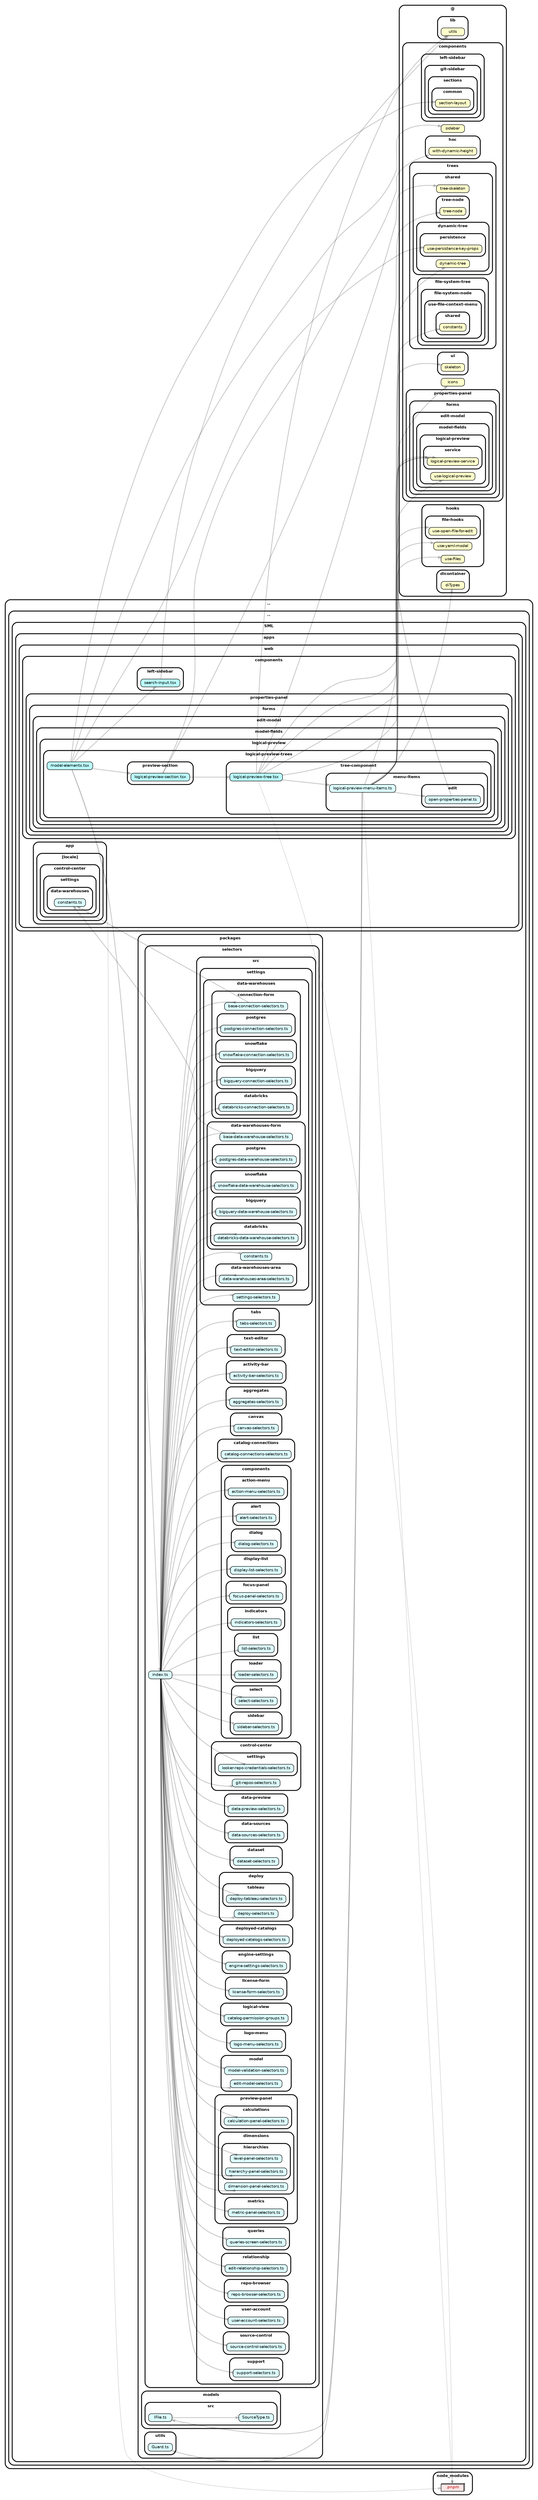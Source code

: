 strict digraph "dependency-cruiser output"{
    rankdir="LR" splines="true" overlap="false" nodesep="0.16" ranksep="0.18" fontname="Helvetica-bold" fontsize="9" style="rounded,bold,filled" fillcolor="#ffffff" compound="true"
    node [shape="box" style="rounded, filled" height="0.2" color="black" fillcolor="#ffffcc" fontcolor="black" fontname="Helvetica" fontsize="9"]
    edge [arrowhead="normal" arrowsize="0.6" penwidth="2.0" color="#00000033" fontname="Helvetica" fontsize="9"]

    subgraph "cluster_.." {label=".." subgraph "cluster_../.." {label=".." subgraph "cluster_../../SML" {label="SML" subgraph "cluster_../../SML/apps" {label="apps" subgraph "cluster_../../SML/apps/web" {label="web" subgraph "cluster_../../SML/apps/web/app" {label="app" subgraph "cluster_../../SML/apps/web/app/[locale]" {label="[locale]" subgraph "cluster_../../SML/apps/web/app/[locale]/control-center" {label="control-center" subgraph "cluster_../../SML/apps/web/app/[locale]/control-center/settings" {label="settings" subgraph "cluster_../../SML/apps/web/app/[locale]/control-center/settings/data-warehouses" {label="data-warehouses" "../../SML/apps/web/app/[locale]/control-center/settings/data-warehouses/constants.ts" [label=<constants.ts> tooltip="constants.ts" URL="../../SML/apps/web/app/[locale]/control-center/settings/data-warehouses/constants.ts" fillcolor="#ddfeff"] } } } } } } } } } }
    subgraph "cluster_.." {label=".." subgraph "cluster_../.." {label=".." subgraph "cluster_../../SML" {label="SML" subgraph "cluster_../../SML/apps" {label="apps" subgraph "cluster_../../SML/apps/web" {label="web" subgraph "cluster_../../SML/apps/web/components" {label="components" subgraph "cluster_../../SML/apps/web/components/left-sidebar" {label="left-sidebar" "../../SML/apps/web/components/left-sidebar/search-input.tsx" [label=<search-input.tsx> tooltip="search-input.tsx" URL="../../SML/apps/web/components/left-sidebar/search-input.tsx" fillcolor="#bbfeff"] } } } } } } }
    "../../SML/apps/web/components/left-sidebar/search-input.tsx" -> "@/lib/utils"
    subgraph "cluster_.." {label=".." subgraph "cluster_../.." {label=".." subgraph "cluster_../../SML" {label="SML" subgraph "cluster_../../SML/apps" {label="apps" subgraph "cluster_../../SML/apps/web" {label="web" subgraph "cluster_../../SML/apps/web/components" {label="components" subgraph "cluster_../../SML/apps/web/components/properties-panel" {label="properties-panel" subgraph "cluster_../../SML/apps/web/components/properties-panel/forms" {label="forms" subgraph "cluster_../../SML/apps/web/components/properties-panel/forms/edit-model" {label="edit-model" subgraph "cluster_../../SML/apps/web/components/properties-panel/forms/edit-model/model-fields" {label="model-fields" subgraph "cluster_../../SML/apps/web/components/properties-panel/forms/edit-model/model-fields/logical-preview" {label="logical-preview" subgraph "cluster_../../SML/apps/web/components/properties-panel/forms/edit-model/model-fields/logical-preview/logical-preview-trees" {label="logical-preview-trees" "../../SML/apps/web/components/properties-panel/forms/edit-model/model-fields/logical-preview/logical-preview-trees/model-elements.tsx" [label=<model-elements.tsx> tooltip="model-elements.tsx" URL="../../SML/apps/web/components/properties-panel/forms/edit-model/model-fields/logical-preview/logical-preview-trees/model-elements.tsx" fillcolor="#bbfeff"] } } } } } } } } } } } }
    "../../SML/apps/web/components/properties-panel/forms/edit-model/model-fields/logical-preview/logical-preview-trees/model-elements.tsx" -> "../../SML/apps/web/components/left-sidebar/search-input.tsx"
    "../../SML/apps/web/components/properties-panel/forms/edit-model/model-fields/logical-preview/logical-preview-trees/model-elements.tsx" -> "../../SML/apps/web/components/properties-panel/forms/edit-model/model-fields/logical-preview/logical-preview-trees/preview-section/logical-preview-section.tsx"
    "../../SML/apps/web/components/properties-panel/forms/edit-model/model-fields/logical-preview/logical-preview-trees/model-elements.tsx" -> "@/components/left-sidebar/git-sidebar/sections/common/section-layout"
    "../../SML/apps/web/components/properties-panel/forms/edit-model/model-fields/logical-preview/logical-preview-trees/model-elements.tsx" -> "@/components/sidebar"
    "../../SML/apps/web/components/properties-panel/forms/edit-model/model-fields/logical-preview/logical-preview-trees/model-elements.tsx" -> "@/components/trees/shared/dynamic-tree/persistence/use-persistence-key-props"
    "../../SML/apps/web/components/properties-panel/forms/edit-model/model-fields/logical-preview/logical-preview-trees/model-elements.tsx" -> "node_modules/.pnpm" [penwidth="1.0"]
    "../../SML/apps/web/components/properties-panel/forms/edit-model/model-fields/logical-preview/logical-preview-trees/model-elements.tsx" -> "../../SML/packages/selectors/index.ts"
    subgraph "cluster_.." {label=".." subgraph "cluster_../.." {label=".." subgraph "cluster_../../SML" {label="SML" subgraph "cluster_../../SML/apps" {label="apps" subgraph "cluster_../../SML/apps/web" {label="web" subgraph "cluster_../../SML/apps/web/components" {label="components" subgraph "cluster_../../SML/apps/web/components/properties-panel" {label="properties-panel" subgraph "cluster_../../SML/apps/web/components/properties-panel/forms" {label="forms" subgraph "cluster_../../SML/apps/web/components/properties-panel/forms/edit-model" {label="edit-model" subgraph "cluster_../../SML/apps/web/components/properties-panel/forms/edit-model/model-fields" {label="model-fields" subgraph "cluster_../../SML/apps/web/components/properties-panel/forms/edit-model/model-fields/logical-preview" {label="logical-preview" subgraph "cluster_../../SML/apps/web/components/properties-panel/forms/edit-model/model-fields/logical-preview/logical-preview-trees" {label="logical-preview-trees" subgraph "cluster_../../SML/apps/web/components/properties-panel/forms/edit-model/model-fields/logical-preview/logical-preview-trees/preview-section" {label="preview-section" "../../SML/apps/web/components/properties-panel/forms/edit-model/model-fields/logical-preview/logical-preview-trees/preview-section/logical-preview-section.tsx" [label=<logical-preview-section.tsx> tooltip="logical-preview-section.tsx" URL="../../SML/apps/web/components/properties-panel/forms/edit-model/model-fields/logical-preview/logical-preview-trees/preview-section/logical-preview-section.tsx" fillcolor="#bbfeff"] } } } } } } } } } } } } }
    "../../SML/apps/web/components/properties-panel/forms/edit-model/model-fields/logical-preview/logical-preview-trees/preview-section/logical-preview-section.tsx" -> "../../SML/apps/web/components/properties-panel/forms/edit-model/model-fields/logical-preview/logical-preview-trees/tree-component/logical-preview-tree.tsx"
    "../../SML/apps/web/components/properties-panel/forms/edit-model/model-fields/logical-preview/logical-preview-trees/preview-section/logical-preview-section.tsx" -> "@/components/hoc/with-dynamic-height"
    "../../SML/apps/web/components/properties-panel/forms/edit-model/model-fields/logical-preview/logical-preview-trees/preview-section/logical-preview-section.tsx" -> "@/components/trees/shared/tree-skeleton"
    subgraph "cluster_.." {label=".." subgraph "cluster_../.." {label=".." subgraph "cluster_../../SML" {label="SML" subgraph "cluster_../../SML/apps" {label="apps" subgraph "cluster_../../SML/apps/web" {label="web" subgraph "cluster_../../SML/apps/web/components" {label="components" subgraph "cluster_../../SML/apps/web/components/properties-panel" {label="properties-panel" subgraph "cluster_../../SML/apps/web/components/properties-panel/forms" {label="forms" subgraph "cluster_../../SML/apps/web/components/properties-panel/forms/edit-model" {label="edit-model" subgraph "cluster_../../SML/apps/web/components/properties-panel/forms/edit-model/model-fields" {label="model-fields" subgraph "cluster_../../SML/apps/web/components/properties-panel/forms/edit-model/model-fields/logical-preview" {label="logical-preview" subgraph "cluster_../../SML/apps/web/components/properties-panel/forms/edit-model/model-fields/logical-preview/logical-preview-trees" {label="logical-preview-trees" subgraph "cluster_../../SML/apps/web/components/properties-panel/forms/edit-model/model-fields/logical-preview/logical-preview-trees/tree-component" {label="tree-component" "../../SML/apps/web/components/properties-panel/forms/edit-model/model-fields/logical-preview/logical-preview-trees/tree-component/logical-preview-tree.tsx" [label=<logical-preview-tree.tsx> tooltip="logical-preview-tree.tsx" URL="../../SML/apps/web/components/properties-panel/forms/edit-model/model-fields/logical-preview/logical-preview-trees/tree-component/logical-preview-tree.tsx" fillcolor="#bbfeff"] } } } } } } } } } } } } }
    "../../SML/apps/web/components/properties-panel/forms/edit-model/model-fields/logical-preview/logical-preview-trees/tree-component/logical-preview-tree.tsx" -> "../../SML/apps/web/components/properties-panel/forms/edit-model/model-fields/logical-preview/logical-preview-trees/tree-component/menu-items/logical-preview-menu-items.ts"
    "../../SML/apps/web/components/properties-panel/forms/edit-model/model-fields/logical-preview/logical-preview-trees/tree-component/logical-preview-tree.tsx" -> "@/components/icons"
    "../../SML/apps/web/components/properties-panel/forms/edit-model/model-fields/logical-preview/logical-preview-trees/tree-component/logical-preview-tree.tsx" -> "@/components/properties-panel/forms/edit-model/model-fields/logical-preview/service/logical-preview-service"
    "../../SML/apps/web/components/properties-panel/forms/edit-model/model-fields/logical-preview/logical-preview-trees/tree-component/logical-preview-tree.tsx" -> "@/components/trees/shared/dynamic-tree/dynamic-tree"
    "../../SML/apps/web/components/properties-panel/forms/edit-model/model-fields/logical-preview/logical-preview-trees/tree-component/logical-preview-tree.tsx" -> "@/components/trees/shared/tree-node/tree-node"
    "../../SML/apps/web/components/properties-panel/forms/edit-model/model-fields/logical-preview/logical-preview-trees/tree-component/logical-preview-tree.tsx" -> "@/components/ui/skeleton"
    "../../SML/apps/web/components/properties-panel/forms/edit-model/model-fields/logical-preview/logical-preview-trees/tree-component/logical-preview-tree.tsx" -> "@/lib/utils"
    "../../SML/apps/web/components/properties-panel/forms/edit-model/model-fields/logical-preview/logical-preview-trees/tree-component/logical-preview-tree.tsx" -> "node_modules/.pnpm" [penwidth="1.0"]
    subgraph "cluster_.." {label=".." subgraph "cluster_../.." {label=".." subgraph "cluster_../../SML" {label="SML" subgraph "cluster_../../SML/apps" {label="apps" subgraph "cluster_../../SML/apps/web" {label="web" subgraph "cluster_../../SML/apps/web/components" {label="components" subgraph "cluster_../../SML/apps/web/components/properties-panel" {label="properties-panel" subgraph "cluster_../../SML/apps/web/components/properties-panel/forms" {label="forms" subgraph "cluster_../../SML/apps/web/components/properties-panel/forms/edit-model" {label="edit-model" subgraph "cluster_../../SML/apps/web/components/properties-panel/forms/edit-model/model-fields" {label="model-fields" subgraph "cluster_../../SML/apps/web/components/properties-panel/forms/edit-model/model-fields/logical-preview" {label="logical-preview" subgraph "cluster_../../SML/apps/web/components/properties-panel/forms/edit-model/model-fields/logical-preview/logical-preview-trees" {label="logical-preview-trees" subgraph "cluster_../../SML/apps/web/components/properties-panel/forms/edit-model/model-fields/logical-preview/logical-preview-trees/tree-component" {label="tree-component" subgraph "cluster_../../SML/apps/web/components/properties-panel/forms/edit-model/model-fields/logical-preview/logical-preview-trees/tree-component/menu-items" {label="menu-items" subgraph "cluster_../../SML/apps/web/components/properties-panel/forms/edit-model/model-fields/logical-preview/logical-preview-trees/tree-component/menu-items/edit" {label="edit" "../../SML/apps/web/components/properties-panel/forms/edit-model/model-fields/logical-preview/logical-preview-trees/tree-component/menu-items/edit/open-properties-panel.ts" [label=<open-properties-panel.ts> tooltip="open-properties-panel.ts" URL="../../SML/apps/web/components/properties-panel/forms/edit-model/model-fields/logical-preview/logical-preview-trees/tree-component/menu-items/edit/open-properties-panel.ts" fillcolor="#ddfeff"] } } } } } } } } } } } } } } }
    "../../SML/apps/web/components/properties-panel/forms/edit-model/model-fields/logical-preview/logical-preview-trees/tree-component/menu-items/edit/open-properties-panel.ts" -> "@/components/properties-panel/forms/edit-model/model-fields/logical-preview/service/logical-preview-service"
    subgraph "cluster_.." {label=".." subgraph "cluster_../.." {label=".." subgraph "cluster_../../SML" {label="SML" subgraph "cluster_../../SML/apps" {label="apps" subgraph "cluster_../../SML/apps/web" {label="web" subgraph "cluster_../../SML/apps/web/components" {label="components" subgraph "cluster_../../SML/apps/web/components/properties-panel" {label="properties-panel" subgraph "cluster_../../SML/apps/web/components/properties-panel/forms" {label="forms" subgraph "cluster_../../SML/apps/web/components/properties-panel/forms/edit-model" {label="edit-model" subgraph "cluster_../../SML/apps/web/components/properties-panel/forms/edit-model/model-fields" {label="model-fields" subgraph "cluster_../../SML/apps/web/components/properties-panel/forms/edit-model/model-fields/logical-preview" {label="logical-preview" subgraph "cluster_../../SML/apps/web/components/properties-panel/forms/edit-model/model-fields/logical-preview/logical-preview-trees" {label="logical-preview-trees" subgraph "cluster_../../SML/apps/web/components/properties-panel/forms/edit-model/model-fields/logical-preview/logical-preview-trees/tree-component" {label="tree-component" subgraph "cluster_../../SML/apps/web/components/properties-panel/forms/edit-model/model-fields/logical-preview/logical-preview-trees/tree-component/menu-items" {label="menu-items" "../../SML/apps/web/components/properties-panel/forms/edit-model/model-fields/logical-preview/logical-preview-trees/tree-component/menu-items/logical-preview-menu-items.ts" [label=<logical-preview-menu-items.ts> tooltip="logical-preview-menu-items.ts" URL="../../SML/apps/web/components/properties-panel/forms/edit-model/model-fields/logical-preview/logical-preview-trees/tree-component/menu-items/logical-preview-menu-items.ts" fillcolor="#ddfeff"] } } } } } } } } } } } } } }
    "../../SML/apps/web/components/properties-panel/forms/edit-model/model-fields/logical-preview/logical-preview-trees/tree-component/menu-items/logical-preview-menu-items.ts" -> "../../SML/apps/web/components/properties-panel/forms/edit-model/model-fields/logical-preview/logical-preview-trees/tree-component/menu-items/edit/open-properties-panel.ts"
    "../../SML/apps/web/components/properties-panel/forms/edit-model/model-fields/logical-preview/logical-preview-trees/tree-component/menu-items/logical-preview-menu-items.ts" -> "@/components/properties-panel/forms/edit-model/model-fields/logical-preview/service/logical-preview-service"
    "../../SML/apps/web/components/properties-panel/forms/edit-model/model-fields/logical-preview/logical-preview-trees/tree-component/menu-items/logical-preview-menu-items.ts" -> "@/components/properties-panel/forms/edit-model/model-fields/logical-preview/use-logical-preview"
    "../../SML/apps/web/components/properties-panel/forms/edit-model/model-fields/logical-preview/logical-preview-trees/tree-component/menu-items/logical-preview-menu-items.ts" -> "@/components/trees/file-system-tree/file-system-node/use-file-context-menu/shared/constants"
    "../../SML/apps/web/components/properties-panel/forms/edit-model/model-fields/logical-preview/logical-preview-trees/tree-component/menu-items/logical-preview-menu-items.ts" -> "@/dicontainer/diTypes"
    "../../SML/apps/web/components/properties-panel/forms/edit-model/model-fields/logical-preview/logical-preview-trees/tree-component/menu-items/logical-preview-menu-items.ts" -> "@/hooks/file-hooks/use-open-file-for-edit"
    "../../SML/apps/web/components/properties-panel/forms/edit-model/model-fields/logical-preview/logical-preview-trees/tree-component/menu-items/logical-preview-menu-items.ts" -> "@/hooks/use-files"
    "../../SML/apps/web/components/properties-panel/forms/edit-model/model-fields/logical-preview/logical-preview-trees/tree-component/menu-items/logical-preview-menu-items.ts" -> "@/hooks/use-yaml-model"
    "../../SML/apps/web/components/properties-panel/forms/edit-model/model-fields/logical-preview/logical-preview-trees/tree-component/menu-items/logical-preview-menu-items.ts" -> "node_modules/.pnpm" [penwidth="1.0"]
    "../../SML/apps/web/components/properties-panel/forms/edit-model/model-fields/logical-preview/logical-preview-trees/tree-component/menu-items/logical-preview-menu-items.ts" -> "../../SML/packages/models/src/IFile.ts"
    "../../SML/apps/web/components/properties-panel/forms/edit-model/model-fields/logical-preview/logical-preview-trees/tree-component/menu-items/logical-preview-menu-items.ts" -> "../../SML/packages/utils/Guard.ts"
    subgraph "cluster_.." {label=".." subgraph "cluster_../.." {label=".." subgraph "cluster_../../SML" {label="SML" subgraph "cluster_../../SML/packages" {label="packages" subgraph "cluster_../../SML/packages/models" {label="models" subgraph "cluster_../../SML/packages/models/src" {label="src" "../../SML/packages/models/src/IFile.ts" [label=<IFile.ts> tooltip="IFile.ts" URL="../../SML/packages/models/src/IFile.ts" fillcolor="#ddfeff"] } } } } } }
    "../../SML/packages/models/src/IFile.ts" -> "../../SML/packages/models/src/SourceType.ts"
    subgraph "cluster_.." {label=".." subgraph "cluster_../.." {label=".." subgraph "cluster_../../SML" {label="SML" subgraph "cluster_../../SML/packages" {label="packages" subgraph "cluster_../../SML/packages/models" {label="models" subgraph "cluster_../../SML/packages/models/src" {label="src" "../../SML/packages/models/src/SourceType.ts" [label=<SourceType.ts> tooltip="SourceType.ts" URL="../../SML/packages/models/src/SourceType.ts" fillcolor="#ddfeff"] } } } } } }
    subgraph "cluster_.." {label=".." subgraph "cluster_../.." {label=".." subgraph "cluster_../../SML" {label="SML" subgraph "cluster_../../SML/packages" {label="packages" subgraph "cluster_../../SML/packages/selectors" {label="selectors" "../../SML/packages/selectors/index.ts" [label=<index.ts> tooltip="index.ts" URL="../../SML/packages/selectors/index.ts" fillcolor="#ddfeff"] } } } } }
    "../../SML/packages/selectors/index.ts" -> "../../SML/packages/selectors/src/activity-bar/activity-bar-selectors.ts" [arrowhead="inv"]
    "../../SML/packages/selectors/index.ts" -> "../../SML/packages/selectors/src/aggregates/aggregates-selectors.ts" [arrowhead="inv"]
    "../../SML/packages/selectors/index.ts" -> "../../SML/packages/selectors/src/canvas/canvas-selectors.ts" [arrowhead="inv"]
    "../../SML/packages/selectors/index.ts" -> "../../SML/packages/selectors/src/catalog-connections/catalog-connections-selectors.ts" [arrowhead="inv"]
    "../../SML/packages/selectors/index.ts" -> "../../SML/packages/selectors/src/components/action-menu/action-menu-selectors.ts" [arrowhead="inv"]
    "../../SML/packages/selectors/index.ts" -> "../../SML/packages/selectors/src/components/alert/alert-selectors.ts" [arrowhead="inv"]
    "../../SML/packages/selectors/index.ts" -> "../../SML/packages/selectors/src/components/dialog/dialog-selectors.ts" [arrowhead="inv"]
    "../../SML/packages/selectors/index.ts" -> "../../SML/packages/selectors/src/components/display-list/display-list-selectors.ts" [arrowhead="inv"]
    "../../SML/packages/selectors/index.ts" -> "../../SML/packages/selectors/src/components/focus-panel/focus-panel-selectors.ts" [arrowhead="inv"]
    "../../SML/packages/selectors/index.ts" -> "../../SML/packages/selectors/src/components/indicators/indicators-selectors.ts" [arrowhead="inv"]
    "../../SML/packages/selectors/index.ts" -> "../../SML/packages/selectors/src/components/list/list-selectors.ts" [arrowhead="inv"]
    "../../SML/packages/selectors/index.ts" -> "../../SML/packages/selectors/src/components/loader/loader-selectors.ts" [arrowhead="inv"]
    "../../SML/packages/selectors/index.ts" -> "../../SML/packages/selectors/src/components/select/select-selectors.ts" [arrowhead="inv"]
    "../../SML/packages/selectors/index.ts" -> "../../SML/packages/selectors/src/components/sidebar/sidebar-selectors.ts" [arrowhead="inv"]
    "../../SML/packages/selectors/index.ts" -> "../../SML/packages/selectors/src/control-center/git-repos-selectors.ts" [arrowhead="inv"]
    "../../SML/packages/selectors/index.ts" -> "../../SML/packages/selectors/src/control-center/settings/looker-repo-credentials-selectors.ts" [arrowhead="inv"]
    "../../SML/packages/selectors/index.ts" -> "../../SML/packages/selectors/src/data-preview/data-preview-selectors.ts" [arrowhead="inv"]
    "../../SML/packages/selectors/index.ts" -> "../../SML/packages/selectors/src/data-sources/data-sources-selectors.ts" [arrowhead="inv"]
    "../../SML/packages/selectors/index.ts" -> "../../SML/packages/selectors/src/dataset/dataset-selectors.ts" [arrowhead="inv"]
    "../../SML/packages/selectors/index.ts" -> "../../SML/packages/selectors/src/deploy/deploy-selectors.ts" [arrowhead="inv"]
    "../../SML/packages/selectors/index.ts" -> "../../SML/packages/selectors/src/deploy/tableau/deploy-tableau-selectors.ts" [arrowhead="inv"]
    "../../SML/packages/selectors/index.ts" -> "../../SML/packages/selectors/src/deployed-catalogs/deployed-catalogs-selectors.ts" [arrowhead="inv"]
    "../../SML/packages/selectors/index.ts" -> "../../SML/packages/selectors/src/engine-settings/engine-settings-selectors.ts" [arrowhead="inv"]
    "../../SML/packages/selectors/index.ts" -> "../../SML/packages/selectors/src/license-form/license-form-selectors.ts" [arrowhead="inv"]
    "../../SML/packages/selectors/index.ts" -> "../../SML/packages/selectors/src/logical-view/catalog-permission-groups.ts" [arrowhead="inv"]
    "../../SML/packages/selectors/index.ts" -> "../../SML/packages/selectors/src/logo-menu/logo-menu-selectors.ts" [arrowhead="inv"]
    "../../SML/packages/selectors/index.ts" -> "../../SML/packages/selectors/src/model/edit-model-selectors.ts" [arrowhead="inv"]
    "../../SML/packages/selectors/index.ts" -> "../../SML/packages/selectors/src/model/model-validation-selectors.ts" [arrowhead="inv"]
    "../../SML/packages/selectors/index.ts" -> "../../SML/packages/selectors/src/preview-panel/calculations/calculation-panel-selectors.ts" [arrowhead="inv"]
    "../../SML/packages/selectors/index.ts" -> "../../SML/packages/selectors/src/preview-panel/dimensions/dimension-panel-selectors.ts" [arrowhead="inv"]
    "../../SML/packages/selectors/index.ts" -> "../../SML/packages/selectors/src/preview-panel/dimensions/hierarchies/hierarchy-panel-selectors.ts" [arrowhead="inv"]
    "../../SML/packages/selectors/index.ts" -> "../../SML/packages/selectors/src/preview-panel/dimensions/hierarchies/level-panel-selectors.ts" [arrowhead="inv"]
    "../../SML/packages/selectors/index.ts" -> "../../SML/packages/selectors/src/preview-panel/metrics/metric-panel-selectors.ts" [arrowhead="inv"]
    "../../SML/packages/selectors/index.ts" -> "../../SML/packages/selectors/src/queries/queries-screen-selectors.ts" [arrowhead="inv"]
    "../../SML/packages/selectors/index.ts" -> "../../SML/packages/selectors/src/relationship/edit-relationship-selectors.ts" [arrowhead="inv"]
    "../../SML/packages/selectors/index.ts" -> "../../SML/packages/selectors/src/repo-browser/repo-browser-selectors.ts" [arrowhead="inv"]
    "../../SML/packages/selectors/index.ts" -> "../../SML/packages/selectors/src/settings/data-warehouses/connection-form/base-connection-selectors.ts" [arrowhead="inv"]
    "../../SML/packages/selectors/index.ts" -> "../../SML/packages/selectors/src/settings/data-warehouses/connection-form/bigquery/bigquery-connection-selectors.ts" [arrowhead="inv"]
    "../../SML/packages/selectors/index.ts" -> "../../SML/packages/selectors/src/settings/data-warehouses/connection-form/databricks/databricks-connection-selectors.ts" [arrowhead="inv"]
    "../../SML/packages/selectors/index.ts" -> "../../SML/packages/selectors/src/settings/data-warehouses/connection-form/postgres/postgres-connection-selectors.ts" [arrowhead="inv"]
    "../../SML/packages/selectors/index.ts" -> "../../SML/packages/selectors/src/settings/data-warehouses/connection-form/snowflake/snowflake-connection-selectors.ts" [arrowhead="inv"]
    "../../SML/packages/selectors/index.ts" -> "../../SML/packages/selectors/src/settings/data-warehouses/constants.ts" [arrowhead="inv"]
    "../../SML/packages/selectors/index.ts" -> "../../SML/packages/selectors/src/settings/data-warehouses/data-warehouses-area/data-warehouses-area-selectors.ts" [arrowhead="inv"]
    "../../SML/packages/selectors/index.ts" -> "../../SML/packages/selectors/src/settings/data-warehouses/data-warehouses-form/base-data-warehouse-selectors.ts" [arrowhead="inv"]
    "../../SML/packages/selectors/index.ts" -> "../../SML/packages/selectors/src/settings/data-warehouses/data-warehouses-form/bigquery/bigquery-data-warehouse-selectors.ts" [arrowhead="inv"]
    "../../SML/packages/selectors/index.ts" -> "../../SML/packages/selectors/src/settings/data-warehouses/data-warehouses-form/databricks/databricks-data-warehouse-selectors.ts" [arrowhead="inv"]
    "../../SML/packages/selectors/index.ts" -> "../../SML/packages/selectors/src/settings/data-warehouses/data-warehouses-form/postgres/postgres-data-warehouse-selectors.ts" [arrowhead="inv"]
    "../../SML/packages/selectors/index.ts" -> "../../SML/packages/selectors/src/settings/data-warehouses/data-warehouses-form/snowflake/snowflake-data-warehouse-selectors.ts" [arrowhead="inv"]
    "../../SML/packages/selectors/index.ts" -> "../../SML/packages/selectors/src/settings/settings-selectors.ts" [arrowhead="inv"]
    "../../SML/packages/selectors/index.ts" -> "../../SML/packages/selectors/src/source-control/source-control-selectors.ts" [arrowhead="inv"]
    "../../SML/packages/selectors/index.ts" -> "../../SML/packages/selectors/src/support/support-selectors.ts" [arrowhead="inv"]
    "../../SML/packages/selectors/index.ts" -> "../../SML/packages/selectors/src/tabs/tabs-selectors.ts" [arrowhead="inv"]
    "../../SML/packages/selectors/index.ts" -> "../../SML/packages/selectors/src/text-editor/text-editor-selectors.ts" [arrowhead="inv"]
    "../../SML/packages/selectors/index.ts" -> "../../SML/packages/selectors/src/user-account/user-account-selectors.ts" [arrowhead="inv"]
    subgraph "cluster_.." {label=".." subgraph "cluster_../.." {label=".." subgraph "cluster_../../SML" {label="SML" subgraph "cluster_../../SML/packages" {label="packages" subgraph "cluster_../../SML/packages/selectors" {label="selectors" subgraph "cluster_../../SML/packages/selectors/src" {label="src" subgraph "cluster_../../SML/packages/selectors/src/activity-bar" {label="activity-bar" "../../SML/packages/selectors/src/activity-bar/activity-bar-selectors.ts" [label=<activity-bar-selectors.ts> tooltip="activity-bar-selectors.ts" URL="../../SML/packages/selectors/src/activity-bar/activity-bar-selectors.ts" fillcolor="#ddfeff"] } } } } } } }
    subgraph "cluster_.." {label=".." subgraph "cluster_../.." {label=".." subgraph "cluster_../../SML" {label="SML" subgraph "cluster_../../SML/packages" {label="packages" subgraph "cluster_../../SML/packages/selectors" {label="selectors" subgraph "cluster_../../SML/packages/selectors/src" {label="src" subgraph "cluster_../../SML/packages/selectors/src/aggregates" {label="aggregates" "../../SML/packages/selectors/src/aggregates/aggregates-selectors.ts" [label=<aggregates-selectors.ts> tooltip="aggregates-selectors.ts" URL="../../SML/packages/selectors/src/aggregates/aggregates-selectors.ts" fillcolor="#ddfeff"] } } } } } } }
    subgraph "cluster_.." {label=".." subgraph "cluster_../.." {label=".." subgraph "cluster_../../SML" {label="SML" subgraph "cluster_../../SML/packages" {label="packages" subgraph "cluster_../../SML/packages/selectors" {label="selectors" subgraph "cluster_../../SML/packages/selectors/src" {label="src" subgraph "cluster_../../SML/packages/selectors/src/canvas" {label="canvas" "../../SML/packages/selectors/src/canvas/canvas-selectors.ts" [label=<canvas-selectors.ts> tooltip="canvas-selectors.ts" URL="../../SML/packages/selectors/src/canvas/canvas-selectors.ts" fillcolor="#ddfeff"] } } } } } } }
    subgraph "cluster_.." {label=".." subgraph "cluster_../.." {label=".." subgraph "cluster_../../SML" {label="SML" subgraph "cluster_../../SML/packages" {label="packages" subgraph "cluster_../../SML/packages/selectors" {label="selectors" subgraph "cluster_../../SML/packages/selectors/src" {label="src" subgraph "cluster_../../SML/packages/selectors/src/catalog-connections" {label="catalog-connections" "../../SML/packages/selectors/src/catalog-connections/catalog-connections-selectors.ts" [label=<catalog-connections-selectors.ts> tooltip="catalog-connections-selectors.ts" URL="../../SML/packages/selectors/src/catalog-connections/catalog-connections-selectors.ts" fillcolor="#ddfeff"] } } } } } } }
    subgraph "cluster_.." {label=".." subgraph "cluster_../.." {label=".." subgraph "cluster_../../SML" {label="SML" subgraph "cluster_../../SML/packages" {label="packages" subgraph "cluster_../../SML/packages/selectors" {label="selectors" subgraph "cluster_../../SML/packages/selectors/src" {label="src" subgraph "cluster_../../SML/packages/selectors/src/components" {label="components" subgraph "cluster_../../SML/packages/selectors/src/components/action-menu" {label="action-menu" "../../SML/packages/selectors/src/components/action-menu/action-menu-selectors.ts" [label=<action-menu-selectors.ts> tooltip="action-menu-selectors.ts" URL="../../SML/packages/selectors/src/components/action-menu/action-menu-selectors.ts" fillcolor="#ddfeff"] } } } } } } } }
    subgraph "cluster_.." {label=".." subgraph "cluster_../.." {label=".." subgraph "cluster_../../SML" {label="SML" subgraph "cluster_../../SML/packages" {label="packages" subgraph "cluster_../../SML/packages/selectors" {label="selectors" subgraph "cluster_../../SML/packages/selectors/src" {label="src" subgraph "cluster_../../SML/packages/selectors/src/components" {label="components" subgraph "cluster_../../SML/packages/selectors/src/components/alert" {label="alert" "../../SML/packages/selectors/src/components/alert/alert-selectors.ts" [label=<alert-selectors.ts> tooltip="alert-selectors.ts" URL="../../SML/packages/selectors/src/components/alert/alert-selectors.ts" fillcolor="#ddfeff"] } } } } } } } }
    subgraph "cluster_.." {label=".." subgraph "cluster_../.." {label=".." subgraph "cluster_../../SML" {label="SML" subgraph "cluster_../../SML/packages" {label="packages" subgraph "cluster_../../SML/packages/selectors" {label="selectors" subgraph "cluster_../../SML/packages/selectors/src" {label="src" subgraph "cluster_../../SML/packages/selectors/src/components" {label="components" subgraph "cluster_../../SML/packages/selectors/src/components/dialog" {label="dialog" "../../SML/packages/selectors/src/components/dialog/dialog-selectors.ts" [label=<dialog-selectors.ts> tooltip="dialog-selectors.ts" URL="../../SML/packages/selectors/src/components/dialog/dialog-selectors.ts" fillcolor="#ddfeff"] } } } } } } } }
    subgraph "cluster_.." {label=".." subgraph "cluster_../.." {label=".." subgraph "cluster_../../SML" {label="SML" subgraph "cluster_../../SML/packages" {label="packages" subgraph "cluster_../../SML/packages/selectors" {label="selectors" subgraph "cluster_../../SML/packages/selectors/src" {label="src" subgraph "cluster_../../SML/packages/selectors/src/components" {label="components" subgraph "cluster_../../SML/packages/selectors/src/components/display-list" {label="display-list" "../../SML/packages/selectors/src/components/display-list/display-list-selectors.ts" [label=<display-list-selectors.ts> tooltip="display-list-selectors.ts" URL="../../SML/packages/selectors/src/components/display-list/display-list-selectors.ts" fillcolor="#ddfeff"] } } } } } } } }
    subgraph "cluster_.." {label=".." subgraph "cluster_../.." {label=".." subgraph "cluster_../../SML" {label="SML" subgraph "cluster_../../SML/packages" {label="packages" subgraph "cluster_../../SML/packages/selectors" {label="selectors" subgraph "cluster_../../SML/packages/selectors/src" {label="src" subgraph "cluster_../../SML/packages/selectors/src/components" {label="components" subgraph "cluster_../../SML/packages/selectors/src/components/focus-panel" {label="focus-panel" "../../SML/packages/selectors/src/components/focus-panel/focus-panel-selectors.ts" [label=<focus-panel-selectors.ts> tooltip="focus-panel-selectors.ts" URL="../../SML/packages/selectors/src/components/focus-panel/focus-panel-selectors.ts" fillcolor="#ddfeff"] } } } } } } } }
    subgraph "cluster_.." {label=".." subgraph "cluster_../.." {label=".." subgraph "cluster_../../SML" {label="SML" subgraph "cluster_../../SML/packages" {label="packages" subgraph "cluster_../../SML/packages/selectors" {label="selectors" subgraph "cluster_../../SML/packages/selectors/src" {label="src" subgraph "cluster_../../SML/packages/selectors/src/components" {label="components" subgraph "cluster_../../SML/packages/selectors/src/components/indicators" {label="indicators" "../../SML/packages/selectors/src/components/indicators/indicators-selectors.ts" [label=<indicators-selectors.ts> tooltip="indicators-selectors.ts" URL="../../SML/packages/selectors/src/components/indicators/indicators-selectors.ts" fillcolor="#ddfeff"] } } } } } } } }
    subgraph "cluster_.." {label=".." subgraph "cluster_../.." {label=".." subgraph "cluster_../../SML" {label="SML" subgraph "cluster_../../SML/packages" {label="packages" subgraph "cluster_../../SML/packages/selectors" {label="selectors" subgraph "cluster_../../SML/packages/selectors/src" {label="src" subgraph "cluster_../../SML/packages/selectors/src/components" {label="components" subgraph "cluster_../../SML/packages/selectors/src/components/list" {label="list" "../../SML/packages/selectors/src/components/list/list-selectors.ts" [label=<list-selectors.ts> tooltip="list-selectors.ts" URL="../../SML/packages/selectors/src/components/list/list-selectors.ts" fillcolor="#ddfeff"] } } } } } } } }
    subgraph "cluster_.." {label=".." subgraph "cluster_../.." {label=".." subgraph "cluster_../../SML" {label="SML" subgraph "cluster_../../SML/packages" {label="packages" subgraph "cluster_../../SML/packages/selectors" {label="selectors" subgraph "cluster_../../SML/packages/selectors/src" {label="src" subgraph "cluster_../../SML/packages/selectors/src/components" {label="components" subgraph "cluster_../../SML/packages/selectors/src/components/loader" {label="loader" "../../SML/packages/selectors/src/components/loader/loader-selectors.ts" [label=<loader-selectors.ts> tooltip="loader-selectors.ts" URL="../../SML/packages/selectors/src/components/loader/loader-selectors.ts" fillcolor="#ddfeff"] } } } } } } } }
    subgraph "cluster_.." {label=".." subgraph "cluster_../.." {label=".." subgraph "cluster_../../SML" {label="SML" subgraph "cluster_../../SML/packages" {label="packages" subgraph "cluster_../../SML/packages/selectors" {label="selectors" subgraph "cluster_../../SML/packages/selectors/src" {label="src" subgraph "cluster_../../SML/packages/selectors/src/components" {label="components" subgraph "cluster_../../SML/packages/selectors/src/components/select" {label="select" "../../SML/packages/selectors/src/components/select/select-selectors.ts" [label=<select-selectors.ts> tooltip="select-selectors.ts" URL="../../SML/packages/selectors/src/components/select/select-selectors.ts" fillcolor="#ddfeff"] } } } } } } } }
    subgraph "cluster_.." {label=".." subgraph "cluster_../.." {label=".." subgraph "cluster_../../SML" {label="SML" subgraph "cluster_../../SML/packages" {label="packages" subgraph "cluster_../../SML/packages/selectors" {label="selectors" subgraph "cluster_../../SML/packages/selectors/src" {label="src" subgraph "cluster_../../SML/packages/selectors/src/components" {label="components" subgraph "cluster_../../SML/packages/selectors/src/components/sidebar" {label="sidebar" "../../SML/packages/selectors/src/components/sidebar/sidebar-selectors.ts" [label=<sidebar-selectors.ts> tooltip="sidebar-selectors.ts" URL="../../SML/packages/selectors/src/components/sidebar/sidebar-selectors.ts" fillcolor="#ddfeff"] } } } } } } } }
    subgraph "cluster_.." {label=".." subgraph "cluster_../.." {label=".." subgraph "cluster_../../SML" {label="SML" subgraph "cluster_../../SML/packages" {label="packages" subgraph "cluster_../../SML/packages/selectors" {label="selectors" subgraph "cluster_../../SML/packages/selectors/src" {label="src" subgraph "cluster_../../SML/packages/selectors/src/control-center" {label="control-center" "../../SML/packages/selectors/src/control-center/git-repos-selectors.ts" [label=<git-repos-selectors.ts> tooltip="git-repos-selectors.ts" URL="../../SML/packages/selectors/src/control-center/git-repos-selectors.ts" fillcolor="#ddfeff"] } } } } } } }
    subgraph "cluster_.." {label=".." subgraph "cluster_../.." {label=".." subgraph "cluster_../../SML" {label="SML" subgraph "cluster_../../SML/packages" {label="packages" subgraph "cluster_../../SML/packages/selectors" {label="selectors" subgraph "cluster_../../SML/packages/selectors/src" {label="src" subgraph "cluster_../../SML/packages/selectors/src/control-center" {label="control-center" subgraph "cluster_../../SML/packages/selectors/src/control-center/settings" {label="settings" "../../SML/packages/selectors/src/control-center/settings/looker-repo-credentials-selectors.ts" [label=<looker-repo-credentials-selectors.ts> tooltip="looker-repo-credentials-selectors.ts" URL="../../SML/packages/selectors/src/control-center/settings/looker-repo-credentials-selectors.ts" fillcolor="#ddfeff"] } } } } } } } }
    subgraph "cluster_.." {label=".." subgraph "cluster_../.." {label=".." subgraph "cluster_../../SML" {label="SML" subgraph "cluster_../../SML/packages" {label="packages" subgraph "cluster_../../SML/packages/selectors" {label="selectors" subgraph "cluster_../../SML/packages/selectors/src" {label="src" subgraph "cluster_../../SML/packages/selectors/src/data-preview" {label="data-preview" "../../SML/packages/selectors/src/data-preview/data-preview-selectors.ts" [label=<data-preview-selectors.ts> tooltip="data-preview-selectors.ts" URL="../../SML/packages/selectors/src/data-preview/data-preview-selectors.ts" fillcolor="#ddfeff"] } } } } } } }
    subgraph "cluster_.." {label=".." subgraph "cluster_../.." {label=".." subgraph "cluster_../../SML" {label="SML" subgraph "cluster_../../SML/packages" {label="packages" subgraph "cluster_../../SML/packages/selectors" {label="selectors" subgraph "cluster_../../SML/packages/selectors/src" {label="src" subgraph "cluster_../../SML/packages/selectors/src/data-sources" {label="data-sources" "../../SML/packages/selectors/src/data-sources/data-sources-selectors.ts" [label=<data-sources-selectors.ts> tooltip="data-sources-selectors.ts" URL="../../SML/packages/selectors/src/data-sources/data-sources-selectors.ts" fillcolor="#ddfeff"] } } } } } } }
    subgraph "cluster_.." {label=".." subgraph "cluster_../.." {label=".." subgraph "cluster_../../SML" {label="SML" subgraph "cluster_../../SML/packages" {label="packages" subgraph "cluster_../../SML/packages/selectors" {label="selectors" subgraph "cluster_../../SML/packages/selectors/src" {label="src" subgraph "cluster_../../SML/packages/selectors/src/dataset" {label="dataset" "../../SML/packages/selectors/src/dataset/dataset-selectors.ts" [label=<dataset-selectors.ts> tooltip="dataset-selectors.ts" URL="../../SML/packages/selectors/src/dataset/dataset-selectors.ts" fillcolor="#ddfeff"] } } } } } } }
    subgraph "cluster_.." {label=".." subgraph "cluster_../.." {label=".." subgraph "cluster_../../SML" {label="SML" subgraph "cluster_../../SML/packages" {label="packages" subgraph "cluster_../../SML/packages/selectors" {label="selectors" subgraph "cluster_../../SML/packages/selectors/src" {label="src" subgraph "cluster_../../SML/packages/selectors/src/deploy" {label="deploy" "../../SML/packages/selectors/src/deploy/deploy-selectors.ts" [label=<deploy-selectors.ts> tooltip="deploy-selectors.ts" URL="../../SML/packages/selectors/src/deploy/deploy-selectors.ts" fillcolor="#ddfeff"] } } } } } } }
    subgraph "cluster_.." {label=".." subgraph "cluster_../.." {label=".." subgraph "cluster_../../SML" {label="SML" subgraph "cluster_../../SML/packages" {label="packages" subgraph "cluster_../../SML/packages/selectors" {label="selectors" subgraph "cluster_../../SML/packages/selectors/src" {label="src" subgraph "cluster_../../SML/packages/selectors/src/deploy" {label="deploy" subgraph "cluster_../../SML/packages/selectors/src/deploy/tableau" {label="tableau" "../../SML/packages/selectors/src/deploy/tableau/deploy-tableau-selectors.ts" [label=<deploy-tableau-selectors.ts> tooltip="deploy-tableau-selectors.ts" URL="../../SML/packages/selectors/src/deploy/tableau/deploy-tableau-selectors.ts" fillcolor="#ddfeff"] } } } } } } } }
    subgraph "cluster_.." {label=".." subgraph "cluster_../.." {label=".." subgraph "cluster_../../SML" {label="SML" subgraph "cluster_../../SML/packages" {label="packages" subgraph "cluster_../../SML/packages/selectors" {label="selectors" subgraph "cluster_../../SML/packages/selectors/src" {label="src" subgraph "cluster_../../SML/packages/selectors/src/deployed-catalogs" {label="deployed-catalogs" "../../SML/packages/selectors/src/deployed-catalogs/deployed-catalogs-selectors.ts" [label=<deployed-catalogs-selectors.ts> tooltip="deployed-catalogs-selectors.ts" URL="../../SML/packages/selectors/src/deployed-catalogs/deployed-catalogs-selectors.ts" fillcolor="#ddfeff"] } } } } } } }
    subgraph "cluster_.." {label=".." subgraph "cluster_../.." {label=".." subgraph "cluster_../../SML" {label="SML" subgraph "cluster_../../SML/packages" {label="packages" subgraph "cluster_../../SML/packages/selectors" {label="selectors" subgraph "cluster_../../SML/packages/selectors/src" {label="src" subgraph "cluster_../../SML/packages/selectors/src/engine-settings" {label="engine-settings" "../../SML/packages/selectors/src/engine-settings/engine-settings-selectors.ts" [label=<engine-settings-selectors.ts> tooltip="engine-settings-selectors.ts" URL="../../SML/packages/selectors/src/engine-settings/engine-settings-selectors.ts" fillcolor="#ddfeff"] } } } } } } }
    subgraph "cluster_.." {label=".." subgraph "cluster_../.." {label=".." subgraph "cluster_../../SML" {label="SML" subgraph "cluster_../../SML/packages" {label="packages" subgraph "cluster_../../SML/packages/selectors" {label="selectors" subgraph "cluster_../../SML/packages/selectors/src" {label="src" subgraph "cluster_../../SML/packages/selectors/src/license-form" {label="license-form" "../../SML/packages/selectors/src/license-form/license-form-selectors.ts" [label=<license-form-selectors.ts> tooltip="license-form-selectors.ts" URL="../../SML/packages/selectors/src/license-form/license-form-selectors.ts" fillcolor="#ddfeff"] } } } } } } }
    subgraph "cluster_.." {label=".." subgraph "cluster_../.." {label=".." subgraph "cluster_../../SML" {label="SML" subgraph "cluster_../../SML/packages" {label="packages" subgraph "cluster_../../SML/packages/selectors" {label="selectors" subgraph "cluster_../../SML/packages/selectors/src" {label="src" subgraph "cluster_../../SML/packages/selectors/src/logical-view" {label="logical-view" "../../SML/packages/selectors/src/logical-view/catalog-permission-groups.ts" [label=<catalog-permission-groups.ts> tooltip="catalog-permission-groups.ts" URL="../../SML/packages/selectors/src/logical-view/catalog-permission-groups.ts" fillcolor="#ddfeff"] } } } } } } }
    subgraph "cluster_.." {label=".." subgraph "cluster_../.." {label=".." subgraph "cluster_../../SML" {label="SML" subgraph "cluster_../../SML/packages" {label="packages" subgraph "cluster_../../SML/packages/selectors" {label="selectors" subgraph "cluster_../../SML/packages/selectors/src" {label="src" subgraph "cluster_../../SML/packages/selectors/src/logo-menu" {label="logo-menu" "../../SML/packages/selectors/src/logo-menu/logo-menu-selectors.ts" [label=<logo-menu-selectors.ts> tooltip="logo-menu-selectors.ts" URL="../../SML/packages/selectors/src/logo-menu/logo-menu-selectors.ts" fillcolor="#ddfeff"] } } } } } } }
    subgraph "cluster_.." {label=".." subgraph "cluster_../.." {label=".." subgraph "cluster_../../SML" {label="SML" subgraph "cluster_../../SML/packages" {label="packages" subgraph "cluster_../../SML/packages/selectors" {label="selectors" subgraph "cluster_../../SML/packages/selectors/src" {label="src" subgraph "cluster_../../SML/packages/selectors/src/model" {label="model" "../../SML/packages/selectors/src/model/edit-model-selectors.ts" [label=<edit-model-selectors.ts> tooltip="edit-model-selectors.ts" URL="../../SML/packages/selectors/src/model/edit-model-selectors.ts" fillcolor="#ddfeff"] } } } } } } }
    subgraph "cluster_.." {label=".." subgraph "cluster_../.." {label=".." subgraph "cluster_../../SML" {label="SML" subgraph "cluster_../../SML/packages" {label="packages" subgraph "cluster_../../SML/packages/selectors" {label="selectors" subgraph "cluster_../../SML/packages/selectors/src" {label="src" subgraph "cluster_../../SML/packages/selectors/src/model" {label="model" "../../SML/packages/selectors/src/model/model-validation-selectors.ts" [label=<model-validation-selectors.ts> tooltip="model-validation-selectors.ts" URL="../../SML/packages/selectors/src/model/model-validation-selectors.ts" fillcolor="#ddfeff"] } } } } } } }
    subgraph "cluster_.." {label=".." subgraph "cluster_../.." {label=".." subgraph "cluster_../../SML" {label="SML" subgraph "cluster_../../SML/packages" {label="packages" subgraph "cluster_../../SML/packages/selectors" {label="selectors" subgraph "cluster_../../SML/packages/selectors/src" {label="src" subgraph "cluster_../../SML/packages/selectors/src/preview-panel" {label="preview-panel" subgraph "cluster_../../SML/packages/selectors/src/preview-panel/calculations" {label="calculations" "../../SML/packages/selectors/src/preview-panel/calculations/calculation-panel-selectors.ts" [label=<calculation-panel-selectors.ts> tooltip="calculation-panel-selectors.ts" URL="../../SML/packages/selectors/src/preview-panel/calculations/calculation-panel-selectors.ts" fillcolor="#ddfeff"] } } } } } } } }
    subgraph "cluster_.." {label=".." subgraph "cluster_../.." {label=".." subgraph "cluster_../../SML" {label="SML" subgraph "cluster_../../SML/packages" {label="packages" subgraph "cluster_../../SML/packages/selectors" {label="selectors" subgraph "cluster_../../SML/packages/selectors/src" {label="src" subgraph "cluster_../../SML/packages/selectors/src/preview-panel" {label="preview-panel" subgraph "cluster_../../SML/packages/selectors/src/preview-panel/dimensions" {label="dimensions" "../../SML/packages/selectors/src/preview-panel/dimensions/dimension-panel-selectors.ts" [label=<dimension-panel-selectors.ts> tooltip="dimension-panel-selectors.ts" URL="../../SML/packages/selectors/src/preview-panel/dimensions/dimension-panel-selectors.ts" fillcolor="#ddfeff"] } } } } } } } }
    subgraph "cluster_.." {label=".." subgraph "cluster_../.." {label=".." subgraph "cluster_../../SML" {label="SML" subgraph "cluster_../../SML/packages" {label="packages" subgraph "cluster_../../SML/packages/selectors" {label="selectors" subgraph "cluster_../../SML/packages/selectors/src" {label="src" subgraph "cluster_../../SML/packages/selectors/src/preview-panel" {label="preview-panel" subgraph "cluster_../../SML/packages/selectors/src/preview-panel/dimensions" {label="dimensions" subgraph "cluster_../../SML/packages/selectors/src/preview-panel/dimensions/hierarchies" {label="hierarchies" "../../SML/packages/selectors/src/preview-panel/dimensions/hierarchies/hierarchy-panel-selectors.ts" [label=<hierarchy-panel-selectors.ts> tooltip="hierarchy-panel-selectors.ts" URL="../../SML/packages/selectors/src/preview-panel/dimensions/hierarchies/hierarchy-panel-selectors.ts" fillcolor="#ddfeff"] } } } } } } } } }
    subgraph "cluster_.." {label=".." subgraph "cluster_../.." {label=".." subgraph "cluster_../../SML" {label="SML" subgraph "cluster_../../SML/packages" {label="packages" subgraph "cluster_../../SML/packages/selectors" {label="selectors" subgraph "cluster_../../SML/packages/selectors/src" {label="src" subgraph "cluster_../../SML/packages/selectors/src/preview-panel" {label="preview-panel" subgraph "cluster_../../SML/packages/selectors/src/preview-panel/dimensions" {label="dimensions" subgraph "cluster_../../SML/packages/selectors/src/preview-panel/dimensions/hierarchies" {label="hierarchies" "../../SML/packages/selectors/src/preview-panel/dimensions/hierarchies/level-panel-selectors.ts" [label=<level-panel-selectors.ts> tooltip="level-panel-selectors.ts" URL="../../SML/packages/selectors/src/preview-panel/dimensions/hierarchies/level-panel-selectors.ts" fillcolor="#ddfeff"] } } } } } } } } }
    subgraph "cluster_.." {label=".." subgraph "cluster_../.." {label=".." subgraph "cluster_../../SML" {label="SML" subgraph "cluster_../../SML/packages" {label="packages" subgraph "cluster_../../SML/packages/selectors" {label="selectors" subgraph "cluster_../../SML/packages/selectors/src" {label="src" subgraph "cluster_../../SML/packages/selectors/src/preview-panel" {label="preview-panel" subgraph "cluster_../../SML/packages/selectors/src/preview-panel/metrics" {label="metrics" "../../SML/packages/selectors/src/preview-panel/metrics/metric-panel-selectors.ts" [label=<metric-panel-selectors.ts> tooltip="metric-panel-selectors.ts" URL="../../SML/packages/selectors/src/preview-panel/metrics/metric-panel-selectors.ts" fillcolor="#ddfeff"] } } } } } } } }
    subgraph "cluster_.." {label=".." subgraph "cluster_../.." {label=".." subgraph "cluster_../../SML" {label="SML" subgraph "cluster_../../SML/packages" {label="packages" subgraph "cluster_../../SML/packages/selectors" {label="selectors" subgraph "cluster_../../SML/packages/selectors/src" {label="src" subgraph "cluster_../../SML/packages/selectors/src/queries" {label="queries" "../../SML/packages/selectors/src/queries/queries-screen-selectors.ts" [label=<queries-screen-selectors.ts> tooltip="queries-screen-selectors.ts" URL="../../SML/packages/selectors/src/queries/queries-screen-selectors.ts" fillcolor="#ddfeff"] } } } } } } }
    subgraph "cluster_.." {label=".." subgraph "cluster_../.." {label=".." subgraph "cluster_../../SML" {label="SML" subgraph "cluster_../../SML/packages" {label="packages" subgraph "cluster_../../SML/packages/selectors" {label="selectors" subgraph "cluster_../../SML/packages/selectors/src" {label="src" subgraph "cluster_../../SML/packages/selectors/src/relationship" {label="relationship" "../../SML/packages/selectors/src/relationship/edit-relationship-selectors.ts" [label=<edit-relationship-selectors.ts> tooltip="edit-relationship-selectors.ts" URL="../../SML/packages/selectors/src/relationship/edit-relationship-selectors.ts" fillcolor="#ddfeff"] } } } } } } }
    subgraph "cluster_.." {label=".." subgraph "cluster_../.." {label=".." subgraph "cluster_../../SML" {label="SML" subgraph "cluster_../../SML/packages" {label="packages" subgraph "cluster_../../SML/packages/selectors" {label="selectors" subgraph "cluster_../../SML/packages/selectors/src" {label="src" subgraph "cluster_../../SML/packages/selectors/src/repo-browser" {label="repo-browser" "../../SML/packages/selectors/src/repo-browser/repo-browser-selectors.ts" [label=<repo-browser-selectors.ts> tooltip="repo-browser-selectors.ts" URL="../../SML/packages/selectors/src/repo-browser/repo-browser-selectors.ts" fillcolor="#ddfeff"] } } } } } } }
    subgraph "cluster_.." {label=".." subgraph "cluster_../.." {label=".." subgraph "cluster_../../SML" {label="SML" subgraph "cluster_../../SML/packages" {label="packages" subgraph "cluster_../../SML/packages/selectors" {label="selectors" subgraph "cluster_../../SML/packages/selectors/src" {label="src" subgraph "cluster_../../SML/packages/selectors/src/settings" {label="settings" subgraph "cluster_../../SML/packages/selectors/src/settings/data-warehouses" {label="data-warehouses" subgraph "cluster_../../SML/packages/selectors/src/settings/data-warehouses/connection-form" {label="connection-form" "../../SML/packages/selectors/src/settings/data-warehouses/connection-form/base-connection-selectors.ts" [label=<base-connection-selectors.ts> tooltip="base-connection-selectors.ts" URL="../../SML/packages/selectors/src/settings/data-warehouses/connection-form/base-connection-selectors.ts" fillcolor="#ddfeff"] } } } } } } } } }
    "../../SML/packages/selectors/src/settings/data-warehouses/connection-form/base-connection-selectors.ts" -> "../../SML/apps/web/app/[locale]/control-center/settings/data-warehouses/constants.ts"
    subgraph "cluster_.." {label=".." subgraph "cluster_../.." {label=".." subgraph "cluster_../../SML" {label="SML" subgraph "cluster_../../SML/packages" {label="packages" subgraph "cluster_../../SML/packages/selectors" {label="selectors" subgraph "cluster_../../SML/packages/selectors/src" {label="src" subgraph "cluster_../../SML/packages/selectors/src/settings" {label="settings" subgraph "cluster_../../SML/packages/selectors/src/settings/data-warehouses" {label="data-warehouses" subgraph "cluster_../../SML/packages/selectors/src/settings/data-warehouses/connection-form" {label="connection-form" subgraph "cluster_../../SML/packages/selectors/src/settings/data-warehouses/connection-form/bigquery" {label="bigquery" "../../SML/packages/selectors/src/settings/data-warehouses/connection-form/bigquery/bigquery-connection-selectors.ts" [label=<bigquery-connection-selectors.ts> tooltip="bigquery-connection-selectors.ts" URL="../../SML/packages/selectors/src/settings/data-warehouses/connection-form/bigquery/bigquery-connection-selectors.ts" fillcolor="#ddfeff"] } } } } } } } } } }
    subgraph "cluster_.." {label=".." subgraph "cluster_../.." {label=".." subgraph "cluster_../../SML" {label="SML" subgraph "cluster_../../SML/packages" {label="packages" subgraph "cluster_../../SML/packages/selectors" {label="selectors" subgraph "cluster_../../SML/packages/selectors/src" {label="src" subgraph "cluster_../../SML/packages/selectors/src/settings" {label="settings" subgraph "cluster_../../SML/packages/selectors/src/settings/data-warehouses" {label="data-warehouses" subgraph "cluster_../../SML/packages/selectors/src/settings/data-warehouses/connection-form" {label="connection-form" subgraph "cluster_../../SML/packages/selectors/src/settings/data-warehouses/connection-form/databricks" {label="databricks" "../../SML/packages/selectors/src/settings/data-warehouses/connection-form/databricks/databricks-connection-selectors.ts" [label=<databricks-connection-selectors.ts> tooltip="databricks-connection-selectors.ts" URL="../../SML/packages/selectors/src/settings/data-warehouses/connection-form/databricks/databricks-connection-selectors.ts" fillcolor="#ddfeff"] } } } } } } } } } }
    subgraph "cluster_.." {label=".." subgraph "cluster_../.." {label=".." subgraph "cluster_../../SML" {label="SML" subgraph "cluster_../../SML/packages" {label="packages" subgraph "cluster_../../SML/packages/selectors" {label="selectors" subgraph "cluster_../../SML/packages/selectors/src" {label="src" subgraph "cluster_../../SML/packages/selectors/src/settings" {label="settings" subgraph "cluster_../../SML/packages/selectors/src/settings/data-warehouses" {label="data-warehouses" subgraph "cluster_../../SML/packages/selectors/src/settings/data-warehouses/connection-form" {label="connection-form" subgraph "cluster_../../SML/packages/selectors/src/settings/data-warehouses/connection-form/postgres" {label="postgres" "../../SML/packages/selectors/src/settings/data-warehouses/connection-form/postgres/postgres-connection-selectors.ts" [label=<postgres-connection-selectors.ts> tooltip="postgres-connection-selectors.ts" URL="../../SML/packages/selectors/src/settings/data-warehouses/connection-form/postgres/postgres-connection-selectors.ts" fillcolor="#ddfeff"] } } } } } } } } } }
    subgraph "cluster_.." {label=".." subgraph "cluster_../.." {label=".." subgraph "cluster_../../SML" {label="SML" subgraph "cluster_../../SML/packages" {label="packages" subgraph "cluster_../../SML/packages/selectors" {label="selectors" subgraph "cluster_../../SML/packages/selectors/src" {label="src" subgraph "cluster_../../SML/packages/selectors/src/settings" {label="settings" subgraph "cluster_../../SML/packages/selectors/src/settings/data-warehouses" {label="data-warehouses" subgraph "cluster_../../SML/packages/selectors/src/settings/data-warehouses/connection-form" {label="connection-form" subgraph "cluster_../../SML/packages/selectors/src/settings/data-warehouses/connection-form/snowflake" {label="snowflake" "../../SML/packages/selectors/src/settings/data-warehouses/connection-form/snowflake/snowflake-connection-selectors.ts" [label=<snowflake-connection-selectors.ts> tooltip="snowflake-connection-selectors.ts" URL="../../SML/packages/selectors/src/settings/data-warehouses/connection-form/snowflake/snowflake-connection-selectors.ts" fillcolor="#ddfeff"] } } } } } } } } } }
    subgraph "cluster_.." {label=".." subgraph "cluster_../.." {label=".." subgraph "cluster_../../SML" {label="SML" subgraph "cluster_../../SML/packages" {label="packages" subgraph "cluster_../../SML/packages/selectors" {label="selectors" subgraph "cluster_../../SML/packages/selectors/src" {label="src" subgraph "cluster_../../SML/packages/selectors/src/settings" {label="settings" subgraph "cluster_../../SML/packages/selectors/src/settings/data-warehouses" {label="data-warehouses" "../../SML/packages/selectors/src/settings/data-warehouses/constants.ts" [label=<constants.ts> tooltip="constants.ts" URL="../../SML/packages/selectors/src/settings/data-warehouses/constants.ts" fillcolor="#ddfeff"] } } } } } } } }
    subgraph "cluster_.." {label=".." subgraph "cluster_../.." {label=".." subgraph "cluster_../../SML" {label="SML" subgraph "cluster_../../SML/packages" {label="packages" subgraph "cluster_../../SML/packages/selectors" {label="selectors" subgraph "cluster_../../SML/packages/selectors/src" {label="src" subgraph "cluster_../../SML/packages/selectors/src/settings" {label="settings" subgraph "cluster_../../SML/packages/selectors/src/settings/data-warehouses" {label="data-warehouses" subgraph "cluster_../../SML/packages/selectors/src/settings/data-warehouses/data-warehouses-area" {label="data-warehouses-area" "../../SML/packages/selectors/src/settings/data-warehouses/data-warehouses-area/data-warehouses-area-selectors.ts" [label=<data-warehouses-area-selectors.ts> tooltip="data-warehouses-area-selectors.ts" URL="../../SML/packages/selectors/src/settings/data-warehouses/data-warehouses-area/data-warehouses-area-selectors.ts" fillcolor="#ddfeff"] } } } } } } } } }
    subgraph "cluster_.." {label=".." subgraph "cluster_../.." {label=".." subgraph "cluster_../../SML" {label="SML" subgraph "cluster_../../SML/packages" {label="packages" subgraph "cluster_../../SML/packages/selectors" {label="selectors" subgraph "cluster_../../SML/packages/selectors/src" {label="src" subgraph "cluster_../../SML/packages/selectors/src/settings" {label="settings" subgraph "cluster_../../SML/packages/selectors/src/settings/data-warehouses" {label="data-warehouses" subgraph "cluster_../../SML/packages/selectors/src/settings/data-warehouses/data-warehouses-form" {label="data-warehouses-form" "../../SML/packages/selectors/src/settings/data-warehouses/data-warehouses-form/base-data-warehouse-selectors.ts" [label=<base-data-warehouse-selectors.ts> tooltip="base-data-warehouse-selectors.ts" URL="../../SML/packages/selectors/src/settings/data-warehouses/data-warehouses-form/base-data-warehouse-selectors.ts" fillcolor="#ddfeff"] } } } } } } } } }
    "../../SML/packages/selectors/src/settings/data-warehouses/data-warehouses-form/base-data-warehouse-selectors.ts" -> "../../SML/apps/web/app/[locale]/control-center/settings/data-warehouses/constants.ts"
    subgraph "cluster_.." {label=".." subgraph "cluster_../.." {label=".." subgraph "cluster_../../SML" {label="SML" subgraph "cluster_../../SML/packages" {label="packages" subgraph "cluster_../../SML/packages/selectors" {label="selectors" subgraph "cluster_../../SML/packages/selectors/src" {label="src" subgraph "cluster_../../SML/packages/selectors/src/settings" {label="settings" subgraph "cluster_../../SML/packages/selectors/src/settings/data-warehouses" {label="data-warehouses" subgraph "cluster_../../SML/packages/selectors/src/settings/data-warehouses/data-warehouses-form" {label="data-warehouses-form" subgraph "cluster_../../SML/packages/selectors/src/settings/data-warehouses/data-warehouses-form/bigquery" {label="bigquery" "../../SML/packages/selectors/src/settings/data-warehouses/data-warehouses-form/bigquery/bigquery-data-warehouse-selectors.ts" [label=<bigquery-data-warehouse-selectors.ts> tooltip="bigquery-data-warehouse-selectors.ts" URL="../../SML/packages/selectors/src/settings/data-warehouses/data-warehouses-form/bigquery/bigquery-data-warehouse-selectors.ts" fillcolor="#ddfeff"] } } } } } } } } } }
    subgraph "cluster_.." {label=".." subgraph "cluster_../.." {label=".." subgraph "cluster_../../SML" {label="SML" subgraph "cluster_../../SML/packages" {label="packages" subgraph "cluster_../../SML/packages/selectors" {label="selectors" subgraph "cluster_../../SML/packages/selectors/src" {label="src" subgraph "cluster_../../SML/packages/selectors/src/settings" {label="settings" subgraph "cluster_../../SML/packages/selectors/src/settings/data-warehouses" {label="data-warehouses" subgraph "cluster_../../SML/packages/selectors/src/settings/data-warehouses/data-warehouses-form" {label="data-warehouses-form" subgraph "cluster_../../SML/packages/selectors/src/settings/data-warehouses/data-warehouses-form/databricks" {label="databricks" "../../SML/packages/selectors/src/settings/data-warehouses/data-warehouses-form/databricks/databricks-data-warehouse-selectors.ts" [label=<databricks-data-warehouse-selectors.ts> tooltip="databricks-data-warehouse-selectors.ts" URL="../../SML/packages/selectors/src/settings/data-warehouses/data-warehouses-form/databricks/databricks-data-warehouse-selectors.ts" fillcolor="#ddfeff"] } } } } } } } } } }
    subgraph "cluster_.." {label=".." subgraph "cluster_../.." {label=".." subgraph "cluster_../../SML" {label="SML" subgraph "cluster_../../SML/packages" {label="packages" subgraph "cluster_../../SML/packages/selectors" {label="selectors" subgraph "cluster_../../SML/packages/selectors/src" {label="src" subgraph "cluster_../../SML/packages/selectors/src/settings" {label="settings" subgraph "cluster_../../SML/packages/selectors/src/settings/data-warehouses" {label="data-warehouses" subgraph "cluster_../../SML/packages/selectors/src/settings/data-warehouses/data-warehouses-form" {label="data-warehouses-form" subgraph "cluster_../../SML/packages/selectors/src/settings/data-warehouses/data-warehouses-form/postgres" {label="postgres" "../../SML/packages/selectors/src/settings/data-warehouses/data-warehouses-form/postgres/postgres-data-warehouse-selectors.ts" [label=<postgres-data-warehouse-selectors.ts> tooltip="postgres-data-warehouse-selectors.ts" URL="../../SML/packages/selectors/src/settings/data-warehouses/data-warehouses-form/postgres/postgres-data-warehouse-selectors.ts" fillcolor="#ddfeff"] } } } } } } } } } }
    subgraph "cluster_.." {label=".." subgraph "cluster_../.." {label=".." subgraph "cluster_../../SML" {label="SML" subgraph "cluster_../../SML/packages" {label="packages" subgraph "cluster_../../SML/packages/selectors" {label="selectors" subgraph "cluster_../../SML/packages/selectors/src" {label="src" subgraph "cluster_../../SML/packages/selectors/src/settings" {label="settings" subgraph "cluster_../../SML/packages/selectors/src/settings/data-warehouses" {label="data-warehouses" subgraph "cluster_../../SML/packages/selectors/src/settings/data-warehouses/data-warehouses-form" {label="data-warehouses-form" subgraph "cluster_../../SML/packages/selectors/src/settings/data-warehouses/data-warehouses-form/snowflake" {label="snowflake" "../../SML/packages/selectors/src/settings/data-warehouses/data-warehouses-form/snowflake/snowflake-data-warehouse-selectors.ts" [label=<snowflake-data-warehouse-selectors.ts> tooltip="snowflake-data-warehouse-selectors.ts" URL="../../SML/packages/selectors/src/settings/data-warehouses/data-warehouses-form/snowflake/snowflake-data-warehouse-selectors.ts" fillcolor="#ddfeff"] } } } } } } } } } }
    subgraph "cluster_.." {label=".." subgraph "cluster_../.." {label=".." subgraph "cluster_../../SML" {label="SML" subgraph "cluster_../../SML/packages" {label="packages" subgraph "cluster_../../SML/packages/selectors" {label="selectors" subgraph "cluster_../../SML/packages/selectors/src" {label="src" subgraph "cluster_../../SML/packages/selectors/src/settings" {label="settings" "../../SML/packages/selectors/src/settings/settings-selectors.ts" [label=<settings-selectors.ts> tooltip="settings-selectors.ts" URL="../../SML/packages/selectors/src/settings/settings-selectors.ts" fillcolor="#ddfeff"] } } } } } } }
    subgraph "cluster_.." {label=".." subgraph "cluster_../.." {label=".." subgraph "cluster_../../SML" {label="SML" subgraph "cluster_../../SML/packages" {label="packages" subgraph "cluster_../../SML/packages/selectors" {label="selectors" subgraph "cluster_../../SML/packages/selectors/src" {label="src" subgraph "cluster_../../SML/packages/selectors/src/source-control" {label="source-control" "../../SML/packages/selectors/src/source-control/source-control-selectors.ts" [label=<source-control-selectors.ts> tooltip="source-control-selectors.ts" URL="../../SML/packages/selectors/src/source-control/source-control-selectors.ts" fillcolor="#ddfeff"] } } } } } } }
    subgraph "cluster_.." {label=".." subgraph "cluster_../.." {label=".." subgraph "cluster_../../SML" {label="SML" subgraph "cluster_../../SML/packages" {label="packages" subgraph "cluster_../../SML/packages/selectors" {label="selectors" subgraph "cluster_../../SML/packages/selectors/src" {label="src" subgraph "cluster_../../SML/packages/selectors/src/support" {label="support" "../../SML/packages/selectors/src/support/support-selectors.ts" [label=<support-selectors.ts> tooltip="support-selectors.ts" URL="../../SML/packages/selectors/src/support/support-selectors.ts" fillcolor="#ddfeff"] } } } } } } }
    subgraph "cluster_.." {label=".." subgraph "cluster_../.." {label=".." subgraph "cluster_../../SML" {label="SML" subgraph "cluster_../../SML/packages" {label="packages" subgraph "cluster_../../SML/packages/selectors" {label="selectors" subgraph "cluster_../../SML/packages/selectors/src" {label="src" subgraph "cluster_../../SML/packages/selectors/src/tabs" {label="tabs" "../../SML/packages/selectors/src/tabs/tabs-selectors.ts" [label=<tabs-selectors.ts> tooltip="tabs-selectors.ts" URL="../../SML/packages/selectors/src/tabs/tabs-selectors.ts" fillcolor="#ddfeff"] } } } } } } }
    subgraph "cluster_.." {label=".." subgraph "cluster_../.." {label=".." subgraph "cluster_../../SML" {label="SML" subgraph "cluster_../../SML/packages" {label="packages" subgraph "cluster_../../SML/packages/selectors" {label="selectors" subgraph "cluster_../../SML/packages/selectors/src" {label="src" subgraph "cluster_../../SML/packages/selectors/src/text-editor" {label="text-editor" "../../SML/packages/selectors/src/text-editor/text-editor-selectors.ts" [label=<text-editor-selectors.ts> tooltip="text-editor-selectors.ts" URL="../../SML/packages/selectors/src/text-editor/text-editor-selectors.ts" fillcolor="#ddfeff"] } } } } } } }
    subgraph "cluster_.." {label=".." subgraph "cluster_../.." {label=".." subgraph "cluster_../../SML" {label="SML" subgraph "cluster_../../SML/packages" {label="packages" subgraph "cluster_../../SML/packages/selectors" {label="selectors" subgraph "cluster_../../SML/packages/selectors/src" {label="src" subgraph "cluster_../../SML/packages/selectors/src/user-account" {label="user-account" "../../SML/packages/selectors/src/user-account/user-account-selectors.ts" [label=<user-account-selectors.ts> tooltip="user-account-selectors.ts" URL="../../SML/packages/selectors/src/user-account/user-account-selectors.ts" fillcolor="#ddfeff"] } } } } } } }
    subgraph "cluster_.." {label=".." subgraph "cluster_../.." {label=".." subgraph "cluster_../../SML" {label="SML" subgraph "cluster_../../SML/packages" {label="packages" subgraph "cluster_../../SML/packages/utils" {label="utils" "../../SML/packages/utils/Guard.ts" [label=<Guard.ts> tooltip="Guard.ts" URL="../../SML/packages/utils/Guard.ts" fillcolor="#ddfeff"] } } } } }
    subgraph "cluster_@" {label="@" subgraph "cluster_@/components" {label="components" subgraph "cluster_@/components/hoc" {label="hoc" "@/components/hoc/with-dynamic-height" [label=<with-dynamic-height> tooltip="with-dynamic-height" ] } } }
    subgraph "cluster_@" {label="@" subgraph "cluster_@/components" {label="components" "@/components/icons" [label=<icons> tooltip="icons" ] } }
    subgraph "cluster_@" {label="@" subgraph "cluster_@/components" {label="components" subgraph "cluster_@/components/left-sidebar" {label="left-sidebar" subgraph "cluster_@/components/left-sidebar/git-sidebar" {label="git-sidebar" subgraph "cluster_@/components/left-sidebar/git-sidebar/sections" {label="sections" subgraph "cluster_@/components/left-sidebar/git-sidebar/sections/common" {label="common" "@/components/left-sidebar/git-sidebar/sections/common/section-layout" [label=<section-layout> tooltip="section-layout" ] } } } } } }
    subgraph "cluster_@" {label="@" subgraph "cluster_@/components" {label="components" subgraph "cluster_@/components/properties-panel" {label="properties-panel" subgraph "cluster_@/components/properties-panel/forms" {label="forms" subgraph "cluster_@/components/properties-panel/forms/edit-model" {label="edit-model" subgraph "cluster_@/components/properties-panel/forms/edit-model/model-fields" {label="model-fields" subgraph "cluster_@/components/properties-panel/forms/edit-model/model-fields/logical-preview" {label="logical-preview" subgraph "cluster_@/components/properties-panel/forms/edit-model/model-fields/logical-preview/service" {label="service" "@/components/properties-panel/forms/edit-model/model-fields/logical-preview/service/logical-preview-service" [label=<logical-preview-service> tooltip="logical-preview-service" ] } } } } } } } }
    subgraph "cluster_@" {label="@" subgraph "cluster_@/components" {label="components" subgraph "cluster_@/components/properties-panel" {label="properties-panel" subgraph "cluster_@/components/properties-panel/forms" {label="forms" subgraph "cluster_@/components/properties-panel/forms/edit-model" {label="edit-model" subgraph "cluster_@/components/properties-panel/forms/edit-model/model-fields" {label="model-fields" subgraph "cluster_@/components/properties-panel/forms/edit-model/model-fields/logical-preview" {label="logical-preview" "@/components/properties-panel/forms/edit-model/model-fields/logical-preview/use-logical-preview" [label=<use-logical-preview> tooltip="use-logical-preview" ] } } } } } } }
    subgraph "cluster_@" {label="@" subgraph "cluster_@/components" {label="components" "@/components/sidebar" [label=<sidebar> tooltip="sidebar" ] } }
    subgraph "cluster_@" {label="@" subgraph "cluster_@/components" {label="components" subgraph "cluster_@/components/trees" {label="trees" subgraph "cluster_@/components/trees/file-system-tree" {label="file-system-tree" subgraph "cluster_@/components/trees/file-system-tree/file-system-node" {label="file-system-node" subgraph "cluster_@/components/trees/file-system-tree/file-system-node/use-file-context-menu" {label="use-file-context-menu" subgraph "cluster_@/components/trees/file-system-tree/file-system-node/use-file-context-menu/shared" {label="shared" "@/components/trees/file-system-tree/file-system-node/use-file-context-menu/shared/constants" [label=<constants> tooltip="constants" ] } } } } } } }
    subgraph "cluster_@" {label="@" subgraph "cluster_@/components" {label="components" subgraph "cluster_@/components/trees" {label="trees" subgraph "cluster_@/components/trees/shared" {label="shared" subgraph "cluster_@/components/trees/shared/dynamic-tree" {label="dynamic-tree" "@/components/trees/shared/dynamic-tree/dynamic-tree" [label=<dynamic-tree> tooltip="dynamic-tree" ] } } } } }
    subgraph "cluster_@" {label="@" subgraph "cluster_@/components" {label="components" subgraph "cluster_@/components/trees" {label="trees" subgraph "cluster_@/components/trees/shared" {label="shared" subgraph "cluster_@/components/trees/shared/dynamic-tree" {label="dynamic-tree" subgraph "cluster_@/components/trees/shared/dynamic-tree/persistence" {label="persistence" "@/components/trees/shared/dynamic-tree/persistence/use-persistence-key-props" [label=<use-persistence-key-props> tooltip="use-persistence-key-props" ] } } } } } }
    subgraph "cluster_@" {label="@" subgraph "cluster_@/components" {label="components" subgraph "cluster_@/components/trees" {label="trees" subgraph "cluster_@/components/trees/shared" {label="shared" subgraph "cluster_@/components/trees/shared/tree-node" {label="tree-node" "@/components/trees/shared/tree-node/tree-node" [label=<tree-node> tooltip="tree-node" ] } } } } }
    subgraph "cluster_@" {label="@" subgraph "cluster_@/components" {label="components" subgraph "cluster_@/components/trees" {label="trees" subgraph "cluster_@/components/trees/shared" {label="shared" "@/components/trees/shared/tree-skeleton" [label=<tree-skeleton> tooltip="tree-skeleton" ] } } } }
    subgraph "cluster_@" {label="@" subgraph "cluster_@/components" {label="components" subgraph "cluster_@/components/ui" {label="ui" "@/components/ui/skeleton" [label=<skeleton> tooltip="skeleton" ] } } }
    subgraph "cluster_@" {label="@" subgraph "cluster_@/dicontainer" {label="dicontainer" "@/dicontainer/diTypes" [label=<diTypes> tooltip="diTypes" ] } }
    subgraph "cluster_@" {label="@" subgraph "cluster_@/hooks" {label="hooks" subgraph "cluster_@/hooks/file-hooks" {label="file-hooks" "@/hooks/file-hooks/use-open-file-for-edit" [label=<use-open-file-for-edit> tooltip="use-open-file-for-edit" ] } } }
    subgraph "cluster_@" {label="@" subgraph "cluster_@/hooks" {label="hooks" "@/hooks/use-files" [label=<use-files> tooltip="use-files" ] } }
    subgraph "cluster_@" {label="@" subgraph "cluster_@/hooks" {label="hooks" "@/hooks/use-yaml-model" [label=<use-yaml-model> tooltip="use-yaml-model" ] } }
    subgraph "cluster_@" {label="@" subgraph "cluster_@/lib" {label="lib" "@/lib/utils" [label=<utils> tooltip="utils" ] } }
    subgraph "cluster_node_modules" {label="node_modules" "node_modules/.pnpm" [label=<.pnpm> tooltip=".pnpm" URL="https://www.npmjs.com/package/.pnpm" shape="box3d" fillcolor="#c40b0a1a" fontcolor="#c40b0a"] }
}
